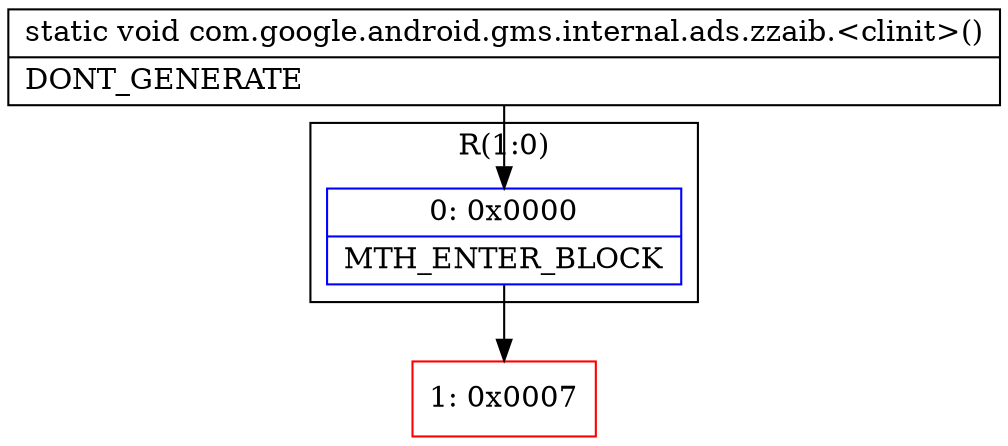 digraph "CFG forcom.google.android.gms.internal.ads.zzaib.\<clinit\>()V" {
subgraph cluster_Region_1601094266 {
label = "R(1:0)";
node [shape=record,color=blue];
Node_0 [shape=record,label="{0\:\ 0x0000|MTH_ENTER_BLOCK\l}"];
}
Node_1 [shape=record,color=red,label="{1\:\ 0x0007}"];
MethodNode[shape=record,label="{static void com.google.android.gms.internal.ads.zzaib.\<clinit\>()  | DONT_GENERATE\l}"];
MethodNode -> Node_0;
Node_0 -> Node_1;
}

